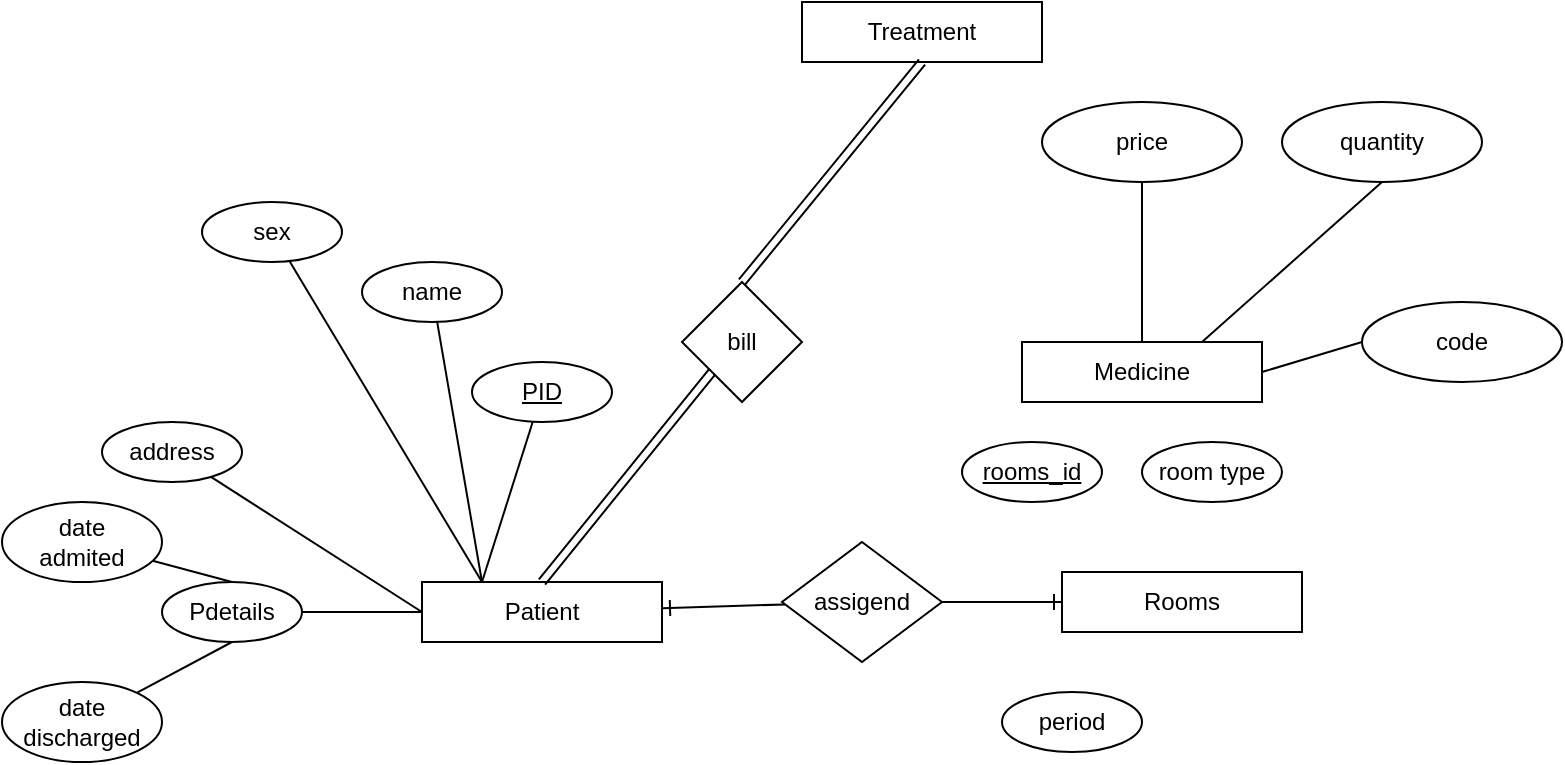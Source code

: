<mxfile version="21.6.9" type="github">
  <diagram name="Página-1" id="zWGwUnJpAqoeD5UeCOTo">
    <mxGraphModel dx="1050" dy="553" grid="1" gridSize="10" guides="1" tooltips="1" connect="1" arrows="1" fold="1" page="1" pageScale="1" pageWidth="827" pageHeight="1169" math="0" shadow="0">
      <root>
        <mxCell id="0" />
        <mxCell id="1" parent="0" />
        <mxCell id="4sZkhBZBfFqKACL-4tbH-1" value="Treatment" style="rounded=0;whiteSpace=wrap;html=1;" vertex="1" parent="1">
          <mxGeometry x="410" y="10" width="120" height="30" as="geometry" />
        </mxCell>
        <mxCell id="4sZkhBZBfFqKACL-4tbH-2" value="bill" style="rhombus;whiteSpace=wrap;html=1;" vertex="1" parent="1">
          <mxGeometry x="350" y="150" width="60" height="60" as="geometry" />
        </mxCell>
        <mxCell id="4sZkhBZBfFqKACL-4tbH-38" style="rounded=0;orthogonalLoop=1;jettySize=auto;html=1;startArrow=ERone;startFill=0;endArrow=none;endFill=0;" edge="1" parent="1" source="4sZkhBZBfFqKACL-4tbH-3" target="4sZkhBZBfFqKACL-4tbH-36">
          <mxGeometry relative="1" as="geometry" />
        </mxCell>
        <mxCell id="4sZkhBZBfFqKACL-4tbH-3" value="Patient" style="rounded=0;whiteSpace=wrap;html=1;" vertex="1" parent="1">
          <mxGeometry x="220" y="300" width="120" height="30" as="geometry" />
        </mxCell>
        <mxCell id="4sZkhBZBfFqKACL-4tbH-4" value="Medicine" style="rounded=0;whiteSpace=wrap;html=1;" vertex="1" parent="1">
          <mxGeometry x="520" y="180" width="120" height="30" as="geometry" />
        </mxCell>
        <mxCell id="4sZkhBZBfFqKACL-4tbH-5" value="price" style="ellipse;whiteSpace=wrap;html=1;" vertex="1" parent="1">
          <mxGeometry x="530" y="60" width="100" height="40" as="geometry" />
        </mxCell>
        <mxCell id="4sZkhBZBfFqKACL-4tbH-6" value="quantity" style="ellipse;whiteSpace=wrap;html=1;" vertex="1" parent="1">
          <mxGeometry x="650" y="60" width="100" height="40" as="geometry" />
        </mxCell>
        <mxCell id="4sZkhBZBfFqKACL-4tbH-7" value="code" style="ellipse;whiteSpace=wrap;html=1;" vertex="1" parent="1">
          <mxGeometry x="690" y="160" width="100" height="40" as="geometry" />
        </mxCell>
        <mxCell id="4sZkhBZBfFqKACL-4tbH-11" value="" style="endArrow=none;html=1;rounded=0;entryX=0.5;entryY=1;entryDx=0;entryDy=0;" edge="1" parent="1" source="4sZkhBZBfFqKACL-4tbH-4" target="4sZkhBZBfFqKACL-4tbH-5">
          <mxGeometry width="50" height="50" relative="1" as="geometry">
            <mxPoint x="660" y="290" as="sourcePoint" />
            <mxPoint x="710" y="240" as="targetPoint" />
          </mxGeometry>
        </mxCell>
        <mxCell id="4sZkhBZBfFqKACL-4tbH-12" value="" style="endArrow=none;html=1;rounded=0;entryX=0.5;entryY=1;entryDx=0;entryDy=0;exitX=0.75;exitY=0;exitDx=0;exitDy=0;" edge="1" parent="1" source="4sZkhBZBfFqKACL-4tbH-4" target="4sZkhBZBfFqKACL-4tbH-6">
          <mxGeometry width="50" height="50" relative="1" as="geometry">
            <mxPoint x="660" y="290" as="sourcePoint" />
            <mxPoint x="710" y="240" as="targetPoint" />
          </mxGeometry>
        </mxCell>
        <mxCell id="4sZkhBZBfFqKACL-4tbH-13" value="" style="endArrow=none;html=1;rounded=0;entryX=0;entryY=0.5;entryDx=0;entryDy=0;exitX=1;exitY=0.5;exitDx=0;exitDy=0;" edge="1" parent="1" source="4sZkhBZBfFqKACL-4tbH-4" target="4sZkhBZBfFqKACL-4tbH-7">
          <mxGeometry width="50" height="50" relative="1" as="geometry">
            <mxPoint x="660" y="290" as="sourcePoint" />
            <mxPoint x="710" y="240" as="targetPoint" />
          </mxGeometry>
        </mxCell>
        <mxCell id="4sZkhBZBfFqKACL-4tbH-25" style="rounded=0;orthogonalLoop=1;jettySize=auto;html=1;entryX=0.25;entryY=0;entryDx=0;entryDy=0;endArrow=none;endFill=0;" edge="1" parent="1" source="4sZkhBZBfFqKACL-4tbH-18" target="4sZkhBZBfFqKACL-4tbH-3">
          <mxGeometry relative="1" as="geometry" />
        </mxCell>
        <mxCell id="4sZkhBZBfFqKACL-4tbH-18" value="&lt;u&gt;PID&lt;/u&gt;" style="ellipse;whiteSpace=wrap;html=1;" vertex="1" parent="1">
          <mxGeometry x="245" y="190" width="70" height="30" as="geometry" />
        </mxCell>
        <mxCell id="4sZkhBZBfFqKACL-4tbH-26" style="rounded=0;orthogonalLoop=1;jettySize=auto;html=1;entryX=0.25;entryY=0;entryDx=0;entryDy=0;endArrow=none;endFill=0;" edge="1" parent="1" source="4sZkhBZBfFqKACL-4tbH-19" target="4sZkhBZBfFqKACL-4tbH-3">
          <mxGeometry relative="1" as="geometry" />
        </mxCell>
        <mxCell id="4sZkhBZBfFqKACL-4tbH-19" value="name" style="ellipse;whiteSpace=wrap;html=1;" vertex="1" parent="1">
          <mxGeometry x="190" y="140" width="70" height="30" as="geometry" />
        </mxCell>
        <mxCell id="4sZkhBZBfFqKACL-4tbH-27" style="rounded=0;orthogonalLoop=1;jettySize=auto;html=1;entryX=0.25;entryY=0;entryDx=0;entryDy=0;endArrow=none;endFill=0;" edge="1" parent="1" source="4sZkhBZBfFqKACL-4tbH-20" target="4sZkhBZBfFqKACL-4tbH-3">
          <mxGeometry relative="1" as="geometry" />
        </mxCell>
        <mxCell id="4sZkhBZBfFqKACL-4tbH-20" value="sex" style="ellipse;whiteSpace=wrap;html=1;" vertex="1" parent="1">
          <mxGeometry x="110" y="110" width="70" height="30" as="geometry" />
        </mxCell>
        <mxCell id="4sZkhBZBfFqKACL-4tbH-22" value="" style="shape=link;endArrow=classic;startArrow=classic;html=1;rounded=0;entryX=0.5;entryY=1;entryDx=0;entryDy=0;exitX=0.5;exitY=0;exitDx=0;exitDy=0;" edge="1" parent="1" source="4sZkhBZBfFqKACL-4tbH-2" target="4sZkhBZBfFqKACL-4tbH-1">
          <mxGeometry width="100" height="100" relative="1" as="geometry">
            <mxPoint x="460" y="230" as="sourcePoint" />
            <mxPoint x="560" y="130" as="targetPoint" />
          </mxGeometry>
        </mxCell>
        <mxCell id="4sZkhBZBfFqKACL-4tbH-23" value="" style="shape=link;endArrow=classic;startArrow=classic;html=1;rounded=0;entryX=0;entryY=1;entryDx=0;entryDy=0;exitX=0.5;exitY=0;exitDx=0;exitDy=0;" edge="1" parent="1" source="4sZkhBZBfFqKACL-4tbH-3" target="4sZkhBZBfFqKACL-4tbH-2">
          <mxGeometry width="100" height="100" relative="1" as="geometry">
            <mxPoint x="460" y="230" as="sourcePoint" />
            <mxPoint x="560" y="130" as="targetPoint" />
          </mxGeometry>
        </mxCell>
        <mxCell id="4sZkhBZBfFqKACL-4tbH-30" style="rounded=0;orthogonalLoop=1;jettySize=auto;html=1;entryX=0;entryY=0.5;entryDx=0;entryDy=0;endArrow=none;endFill=0;" edge="1" parent="1" source="4sZkhBZBfFqKACL-4tbH-28" target="4sZkhBZBfFqKACL-4tbH-3">
          <mxGeometry relative="1" as="geometry" />
        </mxCell>
        <mxCell id="4sZkhBZBfFqKACL-4tbH-28" value="address" style="ellipse;whiteSpace=wrap;html=1;" vertex="1" parent="1">
          <mxGeometry x="60" y="220" width="70" height="30" as="geometry" />
        </mxCell>
        <mxCell id="4sZkhBZBfFqKACL-4tbH-31" style="rounded=0;orthogonalLoop=1;jettySize=auto;html=1;entryX=0;entryY=0.5;entryDx=0;entryDy=0;endArrow=none;endFill=0;" edge="1" parent="1" source="4sZkhBZBfFqKACL-4tbH-29" target="4sZkhBZBfFqKACL-4tbH-3">
          <mxGeometry relative="1" as="geometry" />
        </mxCell>
        <mxCell id="4sZkhBZBfFqKACL-4tbH-29" value="Pdetails" style="ellipse;whiteSpace=wrap;html=1;" vertex="1" parent="1">
          <mxGeometry x="90" y="300" width="70" height="30" as="geometry" />
        </mxCell>
        <mxCell id="4sZkhBZBfFqKACL-4tbH-35" style="rounded=0;orthogonalLoop=1;jettySize=auto;html=1;entryX=0.5;entryY=1;entryDx=0;entryDy=0;endArrow=none;endFill=0;" edge="1" parent="1" source="4sZkhBZBfFqKACL-4tbH-32" target="4sZkhBZBfFqKACL-4tbH-29">
          <mxGeometry relative="1" as="geometry" />
        </mxCell>
        <mxCell id="4sZkhBZBfFqKACL-4tbH-32" value="date&lt;br&gt;discharged" style="ellipse;whiteSpace=wrap;html=1;" vertex="1" parent="1">
          <mxGeometry x="10" y="350" width="80" height="40" as="geometry" />
        </mxCell>
        <mxCell id="4sZkhBZBfFqKACL-4tbH-34" style="rounded=0;orthogonalLoop=1;jettySize=auto;html=1;entryX=0.5;entryY=0;entryDx=0;entryDy=0;endArrow=none;endFill=0;" edge="1" parent="1" source="4sZkhBZBfFqKACL-4tbH-33" target="4sZkhBZBfFqKACL-4tbH-29">
          <mxGeometry relative="1" as="geometry" />
        </mxCell>
        <mxCell id="4sZkhBZBfFqKACL-4tbH-33" value="date&lt;br&gt;admited" style="ellipse;whiteSpace=wrap;html=1;" vertex="1" parent="1">
          <mxGeometry x="10" y="260" width="80" height="40" as="geometry" />
        </mxCell>
        <mxCell id="4sZkhBZBfFqKACL-4tbH-41" style="edgeStyle=orthogonalEdgeStyle;rounded=0;orthogonalLoop=1;jettySize=auto;html=1;entryX=0;entryY=0.5;entryDx=0;entryDy=0;endArrow=ERone;endFill=0;" edge="1" parent="1" source="4sZkhBZBfFqKACL-4tbH-36" target="4sZkhBZBfFqKACL-4tbH-37">
          <mxGeometry relative="1" as="geometry" />
        </mxCell>
        <mxCell id="4sZkhBZBfFqKACL-4tbH-36" value="assigend" style="rhombus;whiteSpace=wrap;html=1;" vertex="1" parent="1">
          <mxGeometry x="400" y="280" width="80" height="60" as="geometry" />
        </mxCell>
        <mxCell id="4sZkhBZBfFqKACL-4tbH-37" value="Rooms" style="rounded=0;whiteSpace=wrap;html=1;" vertex="1" parent="1">
          <mxGeometry x="540" y="295" width="120" height="30" as="geometry" />
        </mxCell>
        <mxCell id="4sZkhBZBfFqKACL-4tbH-42" value="period" style="ellipse;whiteSpace=wrap;html=1;" vertex="1" parent="1">
          <mxGeometry x="510" y="355" width="70" height="30" as="geometry" />
        </mxCell>
        <mxCell id="4sZkhBZBfFqKACL-4tbH-43" value="&lt;u&gt;rooms_id&lt;/u&gt;" style="ellipse;whiteSpace=wrap;html=1;" vertex="1" parent="1">
          <mxGeometry x="490" y="230" width="70" height="30" as="geometry" />
        </mxCell>
        <mxCell id="4sZkhBZBfFqKACL-4tbH-44" value="room type" style="ellipse;whiteSpace=wrap;html=1;strokeColor=default;fillStyle=auto;shadow=0;" vertex="1" parent="1">
          <mxGeometry x="580" y="230" width="70" height="30" as="geometry" />
        </mxCell>
      </root>
    </mxGraphModel>
  </diagram>
</mxfile>
